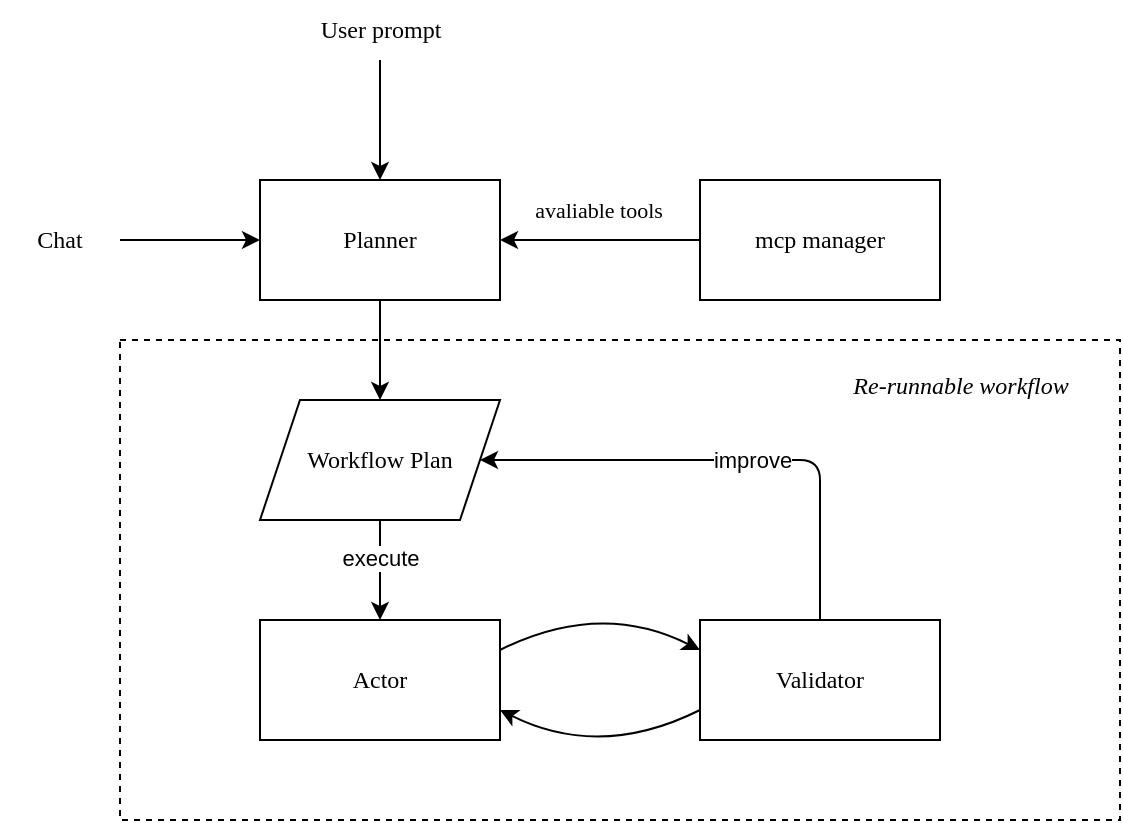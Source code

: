 <mxfile>
    <diagram id="PRuB92aM3-QqW5k-jOVn" name="第 1 页">
        <mxGraphModel dx="538" dy="515" grid="1" gridSize="10" guides="1" tooltips="1" connect="1" arrows="1" fold="1" page="1" pageScale="1" pageWidth="827" pageHeight="1169" math="0" shadow="0">
            <root>
                <mxCell id="0"/>
                <mxCell id="1" parent="0"/>
                <mxCell id="12" value="" style="rounded=0;whiteSpace=wrap;html=1;dashed=1;fontFamily=Comic Sans MS;" parent="1" vertex="1">
                    <mxGeometry x="180" y="490" width="500" height="240" as="geometry"/>
                </mxCell>
                <mxCell id="9" value="" style="edgeStyle=none;html=1;fontFamily=Comic Sans MS;" parent="1" source="2" target="8" edge="1">
                    <mxGeometry relative="1" as="geometry"/>
                </mxCell>
                <mxCell id="2" value="Planner" style="rounded=0;whiteSpace=wrap;html=1;fontFamily=Comic Sans MS;" parent="1" vertex="1">
                    <mxGeometry x="250" y="410" width="120" height="60" as="geometry"/>
                </mxCell>
                <mxCell id="5" value="" style="edgeStyle=none;html=1;fontFamily=Comic Sans MS;entryX=0.5;entryY=0;entryDx=0;entryDy=0;" parent="1" source="4" target="2" edge="1">
                    <mxGeometry relative="1" as="geometry"/>
                </mxCell>
                <mxCell id="4" value="User prompt" style="text;html=1;align=center;verticalAlign=middle;resizable=0;points=[];autosize=1;strokeColor=none;fillColor=none;fontFamily=Comic Sans MS;" parent="1" vertex="1">
                    <mxGeometry x="265" y="320" width="90" height="30" as="geometry"/>
                </mxCell>
                <mxCell id="17" value="" style="edgeStyle=none;html=1;fontFamily=Comic Sans MS;" parent="1" source="8" target="16" edge="1">
                    <mxGeometry relative="1" as="geometry"/>
                </mxCell>
                <mxCell id="23" value="execute" style="edgeLabel;html=1;align=center;verticalAlign=middle;resizable=0;points=[];" parent="17" vertex="1" connectable="0">
                    <mxGeometry x="-0.253" relative="1" as="geometry">
                        <mxPoint as="offset"/>
                    </mxGeometry>
                </mxCell>
                <mxCell id="8" value="Workflow Plan" style="shape=parallelogram;perimeter=parallelogramPerimeter;whiteSpace=wrap;html=1;fixedSize=1;fontFamily=Comic Sans MS;rounded=0;" parent="1" vertex="1">
                    <mxGeometry x="250" y="520" width="120" height="60" as="geometry"/>
                </mxCell>
                <mxCell id="11" style="edgeStyle=none;html=1;entryX=0;entryY=0.5;entryDx=0;entryDy=0;rounded=1;curved=0;fontFamily=Comic Sans MS;" parent="1" source="10" target="2" edge="1">
                    <mxGeometry relative="1" as="geometry">
                        <Array as="points">
                            <mxPoint x="250" y="440"/>
                        </Array>
                    </mxGeometry>
                </mxCell>
                <mxCell id="10" value="Chat" style="text;html=1;align=center;verticalAlign=middle;whiteSpace=wrap;rounded=0;fontFamily=Comic Sans MS;" parent="1" vertex="1">
                    <mxGeometry x="120" y="425" width="60" height="30" as="geometry"/>
                </mxCell>
                <mxCell id="14" value="" style="edgeStyle=none;html=1;fontFamily=Comic Sans MS;" parent="1" source="13" target="2" edge="1">
                    <mxGeometry relative="1" as="geometry"/>
                </mxCell>
                <mxCell id="15" value="avaliable tools" style="edgeLabel;html=1;align=center;verticalAlign=middle;resizable=0;points=[];fontFamily=Comic Sans MS;" parent="14" vertex="1" connectable="0">
                    <mxGeometry x="0.02" y="-4" relative="1" as="geometry">
                        <mxPoint y="-11" as="offset"/>
                    </mxGeometry>
                </mxCell>
                <mxCell id="13" value="mcp manager" style="rounded=0;whiteSpace=wrap;html=1;fontFamily=Comic Sans MS;" parent="1" vertex="1">
                    <mxGeometry x="470" y="410" width="120" height="60" as="geometry"/>
                </mxCell>
                <mxCell id="19" style="edgeStyle=none;html=1;exitX=1;exitY=0.25;exitDx=0;exitDy=0;entryX=0;entryY=0.25;entryDx=0;entryDy=0;rounded=0;curved=1;fontFamily=Comic Sans MS;" parent="1" source="16" target="18" edge="1">
                    <mxGeometry relative="1" as="geometry">
                        <Array as="points">
                            <mxPoint x="420" y="620"/>
                        </Array>
                    </mxGeometry>
                </mxCell>
                <mxCell id="16" value="Actor" style="rounded=0;whiteSpace=wrap;html=1;fontFamily=Comic Sans MS;" parent="1" vertex="1">
                    <mxGeometry x="250" y="630" width="120" height="60" as="geometry"/>
                </mxCell>
                <mxCell id="20" style="edgeStyle=none;html=1;exitX=0;exitY=0.75;exitDx=0;exitDy=0;entryX=1;entryY=0.75;entryDx=0;entryDy=0;rounded=0;curved=1;fontFamily=Comic Sans MS;" parent="1" source="18" target="16" edge="1">
                    <mxGeometry relative="1" as="geometry">
                        <Array as="points">
                            <mxPoint x="420" y="700"/>
                        </Array>
                    </mxGeometry>
                </mxCell>
                <mxCell id="22" style="edgeStyle=none;html=1;entryX=1;entryY=0.5;entryDx=0;entryDy=0;" parent="1" source="18" target="8" edge="1">
                    <mxGeometry relative="1" as="geometry">
                        <Array as="points">
                            <mxPoint x="530" y="550"/>
                        </Array>
                    </mxGeometry>
                </mxCell>
                <mxCell id="24" value="improve" style="edgeLabel;html=1;align=center;verticalAlign=middle;resizable=0;points=[];" parent="22" vertex="1" connectable="0">
                    <mxGeometry x="-0.086" relative="1" as="geometry">
                        <mxPoint as="offset"/>
                    </mxGeometry>
                </mxCell>
                <mxCell id="18" value="Validator" style="rounded=0;whiteSpace=wrap;html=1;fontFamily=Comic Sans MS;" parent="1" vertex="1">
                    <mxGeometry x="470" y="630" width="120" height="60" as="geometry"/>
                </mxCell>
                <mxCell id="21" value="Re-runnable workflow" style="text;html=1;align=center;verticalAlign=middle;resizable=0;points=[];autosize=1;strokeColor=none;fillColor=none;fontStyle=2;fontFamily=Comic Sans MS;" parent="1" vertex="1">
                    <mxGeometry x="530" y="498" width="140" height="30" as="geometry"/>
                </mxCell>
            </root>
        </mxGraphModel>
    </diagram>
</mxfile>
